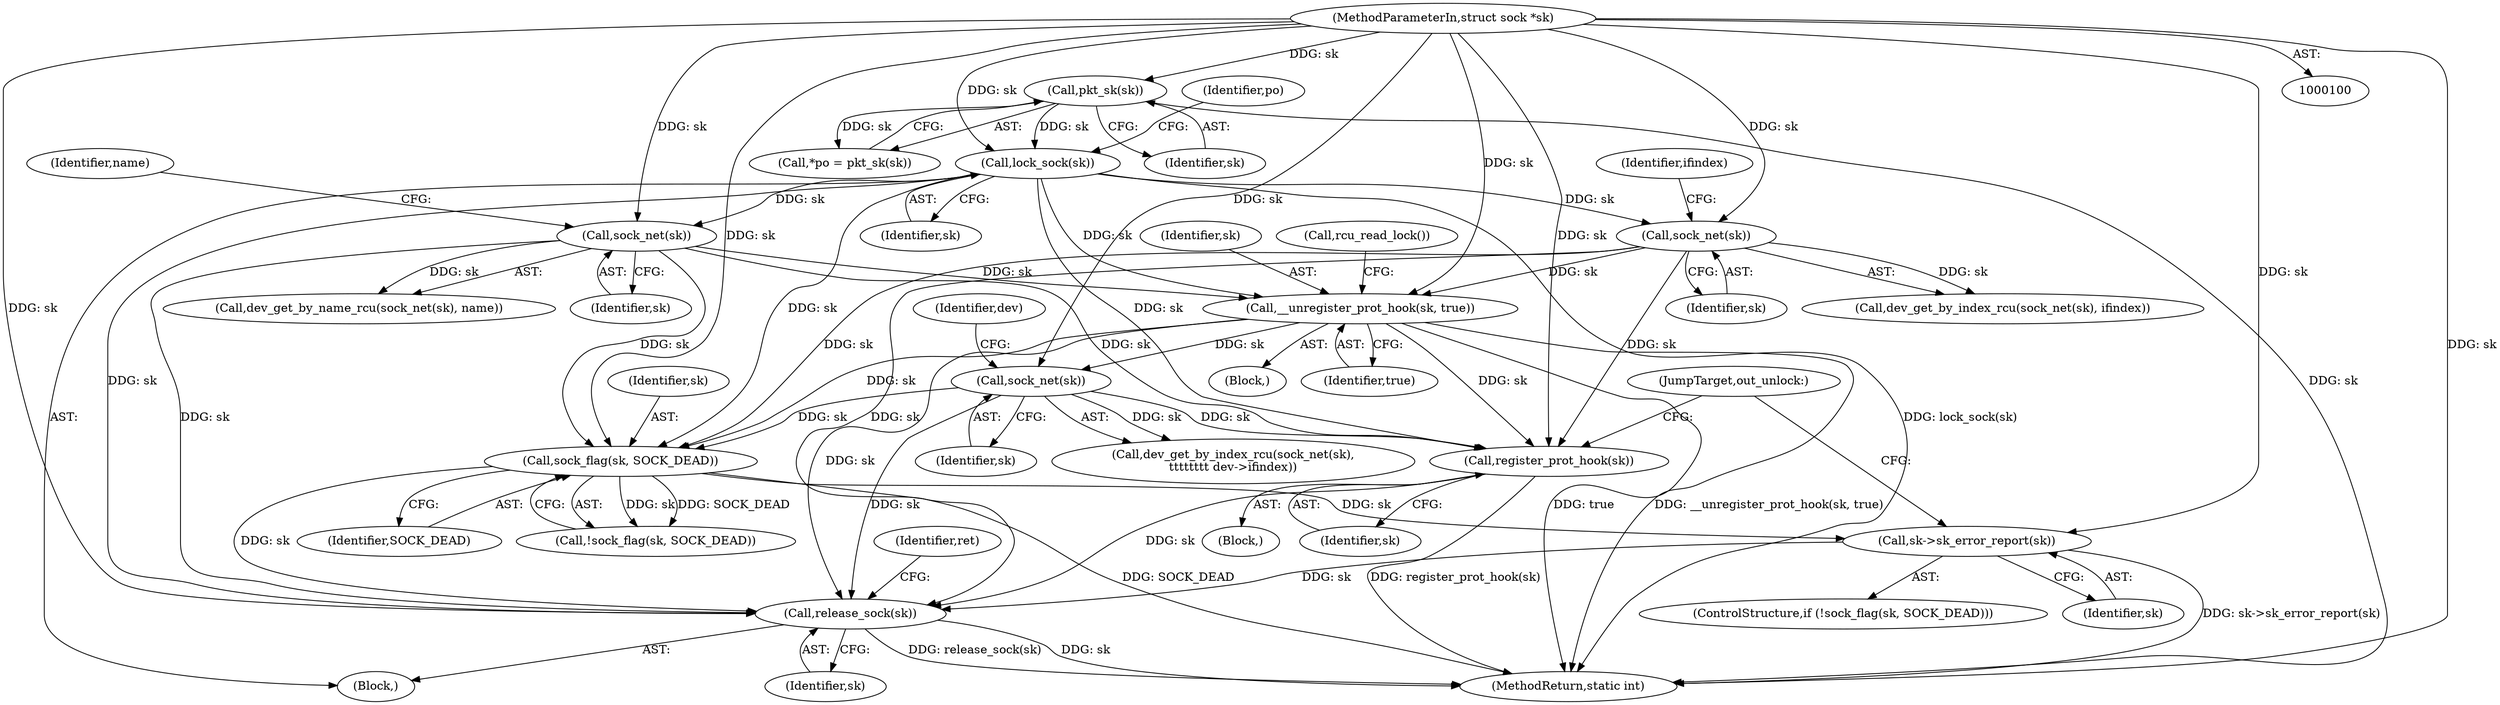 digraph "0_linux_4971613c1639d8e5f102c4e797c3bf8f83a5a69e@pointer" {
"1000339" [label="(Call,release_sock(sk))"];
"1000330" [label="(Call,sk->sk_error_report(sk))"];
"1000327" [label="(Call,sock_flag(sk, SOCK_DEAD))"];
"1000147" [label="(Call,sock_net(sk))"];
"1000133" [label="(Call,lock_sock(sk))"];
"1000109" [label="(Call,pkt_sk(sk))"];
"1000101" [label="(MethodParameterIn,struct sock *sk)"];
"1000231" [label="(Call,sock_net(sk))"];
"1000214" [label="(Call,__unregister_prot_hook(sk, true))"];
"1000166" [label="(Call,sock_net(sk))"];
"1000316" [label="(Call,register_prot_hook(sk))"];
"1000133" [label="(Call,lock_sock(sk))"];
"1000330" [label="(Call,sk->sk_error_report(sk))"];
"1000329" [label="(Identifier,SOCK_DEAD)"];
"1000168" [label="(Identifier,ifindex)"];
"1000134" [label="(Identifier,sk)"];
"1000343" [label="(MethodReturn,static int)"];
"1000342" [label="(Identifier,ret)"];
"1000166" [label="(Call,sock_net(sk))"];
"1000212" [label="(Block,)"];
"1000230" [label="(Call,dev_get_by_index_rcu(sock_net(sk),\n\t\t\t\t\t\t\t\t dev->ifindex))"];
"1000105" [label="(Block,)"];
"1000110" [label="(Identifier,sk)"];
"1000315" [label="(Block,)"];
"1000327" [label="(Call,sock_flag(sk, SOCK_DEAD))"];
"1000234" [label="(Identifier,dev)"];
"1000214" [label="(Call,__unregister_prot_hook(sk, true))"];
"1000138" [label="(Identifier,po)"];
"1000217" [label="(Call,rcu_read_lock())"];
"1000328" [label="(Identifier,sk)"];
"1000107" [label="(Call,*po = pkt_sk(sk))"];
"1000146" [label="(Call,dev_get_by_name_rcu(sock_net(sk), name))"];
"1000332" [label="(JumpTarget,out_unlock:)"];
"1000231" [label="(Call,sock_net(sk))"];
"1000101" [label="(MethodParameterIn,struct sock *sk)"];
"1000326" [label="(Call,!sock_flag(sk, SOCK_DEAD))"];
"1000215" [label="(Identifier,sk)"];
"1000331" [label="(Identifier,sk)"];
"1000148" [label="(Identifier,sk)"];
"1000149" [label="(Identifier,name)"];
"1000109" [label="(Call,pkt_sk(sk))"];
"1000340" [label="(Identifier,sk)"];
"1000232" [label="(Identifier,sk)"];
"1000325" [label="(ControlStructure,if (!sock_flag(sk, SOCK_DEAD)))"];
"1000317" [label="(Identifier,sk)"];
"1000216" [label="(Identifier,true)"];
"1000147" [label="(Call,sock_net(sk))"];
"1000316" [label="(Call,register_prot_hook(sk))"];
"1000167" [label="(Identifier,sk)"];
"1000339" [label="(Call,release_sock(sk))"];
"1000165" [label="(Call,dev_get_by_index_rcu(sock_net(sk), ifindex))"];
"1000339" -> "1000105"  [label="AST: "];
"1000339" -> "1000340"  [label="CFG: "];
"1000340" -> "1000339"  [label="AST: "];
"1000342" -> "1000339"  [label="CFG: "];
"1000339" -> "1000343"  [label="DDG: release_sock(sk)"];
"1000339" -> "1000343"  [label="DDG: sk"];
"1000330" -> "1000339"  [label="DDG: sk"];
"1000327" -> "1000339"  [label="DDG: sk"];
"1000147" -> "1000339"  [label="DDG: sk"];
"1000231" -> "1000339"  [label="DDG: sk"];
"1000214" -> "1000339"  [label="DDG: sk"];
"1000316" -> "1000339"  [label="DDG: sk"];
"1000166" -> "1000339"  [label="DDG: sk"];
"1000133" -> "1000339"  [label="DDG: sk"];
"1000101" -> "1000339"  [label="DDG: sk"];
"1000330" -> "1000325"  [label="AST: "];
"1000330" -> "1000331"  [label="CFG: "];
"1000331" -> "1000330"  [label="AST: "];
"1000332" -> "1000330"  [label="CFG: "];
"1000330" -> "1000343"  [label="DDG: sk->sk_error_report(sk)"];
"1000327" -> "1000330"  [label="DDG: sk"];
"1000101" -> "1000330"  [label="DDG: sk"];
"1000327" -> "1000326"  [label="AST: "];
"1000327" -> "1000329"  [label="CFG: "];
"1000328" -> "1000327"  [label="AST: "];
"1000329" -> "1000327"  [label="AST: "];
"1000326" -> "1000327"  [label="CFG: "];
"1000327" -> "1000343"  [label="DDG: SOCK_DEAD"];
"1000327" -> "1000326"  [label="DDG: sk"];
"1000327" -> "1000326"  [label="DDG: SOCK_DEAD"];
"1000147" -> "1000327"  [label="DDG: sk"];
"1000231" -> "1000327"  [label="DDG: sk"];
"1000214" -> "1000327"  [label="DDG: sk"];
"1000166" -> "1000327"  [label="DDG: sk"];
"1000133" -> "1000327"  [label="DDG: sk"];
"1000101" -> "1000327"  [label="DDG: sk"];
"1000147" -> "1000146"  [label="AST: "];
"1000147" -> "1000148"  [label="CFG: "];
"1000148" -> "1000147"  [label="AST: "];
"1000149" -> "1000147"  [label="CFG: "];
"1000147" -> "1000146"  [label="DDG: sk"];
"1000133" -> "1000147"  [label="DDG: sk"];
"1000101" -> "1000147"  [label="DDG: sk"];
"1000147" -> "1000214"  [label="DDG: sk"];
"1000147" -> "1000316"  [label="DDG: sk"];
"1000133" -> "1000105"  [label="AST: "];
"1000133" -> "1000134"  [label="CFG: "];
"1000134" -> "1000133"  [label="AST: "];
"1000138" -> "1000133"  [label="CFG: "];
"1000133" -> "1000343"  [label="DDG: lock_sock(sk)"];
"1000109" -> "1000133"  [label="DDG: sk"];
"1000101" -> "1000133"  [label="DDG: sk"];
"1000133" -> "1000166"  [label="DDG: sk"];
"1000133" -> "1000214"  [label="DDG: sk"];
"1000133" -> "1000316"  [label="DDG: sk"];
"1000109" -> "1000107"  [label="AST: "];
"1000109" -> "1000110"  [label="CFG: "];
"1000110" -> "1000109"  [label="AST: "];
"1000107" -> "1000109"  [label="CFG: "];
"1000109" -> "1000343"  [label="DDG: sk"];
"1000109" -> "1000107"  [label="DDG: sk"];
"1000101" -> "1000109"  [label="DDG: sk"];
"1000101" -> "1000100"  [label="AST: "];
"1000101" -> "1000343"  [label="DDG: sk"];
"1000101" -> "1000166"  [label="DDG: sk"];
"1000101" -> "1000214"  [label="DDG: sk"];
"1000101" -> "1000231"  [label="DDG: sk"];
"1000101" -> "1000316"  [label="DDG: sk"];
"1000231" -> "1000230"  [label="AST: "];
"1000231" -> "1000232"  [label="CFG: "];
"1000232" -> "1000231"  [label="AST: "];
"1000234" -> "1000231"  [label="CFG: "];
"1000231" -> "1000230"  [label="DDG: sk"];
"1000214" -> "1000231"  [label="DDG: sk"];
"1000231" -> "1000316"  [label="DDG: sk"];
"1000214" -> "1000212"  [label="AST: "];
"1000214" -> "1000216"  [label="CFG: "];
"1000215" -> "1000214"  [label="AST: "];
"1000216" -> "1000214"  [label="AST: "];
"1000217" -> "1000214"  [label="CFG: "];
"1000214" -> "1000343"  [label="DDG: true"];
"1000214" -> "1000343"  [label="DDG: __unregister_prot_hook(sk, true)"];
"1000166" -> "1000214"  [label="DDG: sk"];
"1000214" -> "1000316"  [label="DDG: sk"];
"1000166" -> "1000165"  [label="AST: "];
"1000166" -> "1000167"  [label="CFG: "];
"1000167" -> "1000166"  [label="AST: "];
"1000168" -> "1000166"  [label="CFG: "];
"1000166" -> "1000165"  [label="DDG: sk"];
"1000166" -> "1000316"  [label="DDG: sk"];
"1000316" -> "1000315"  [label="AST: "];
"1000316" -> "1000317"  [label="CFG: "];
"1000317" -> "1000316"  [label="AST: "];
"1000332" -> "1000316"  [label="CFG: "];
"1000316" -> "1000343"  [label="DDG: register_prot_hook(sk)"];
}

